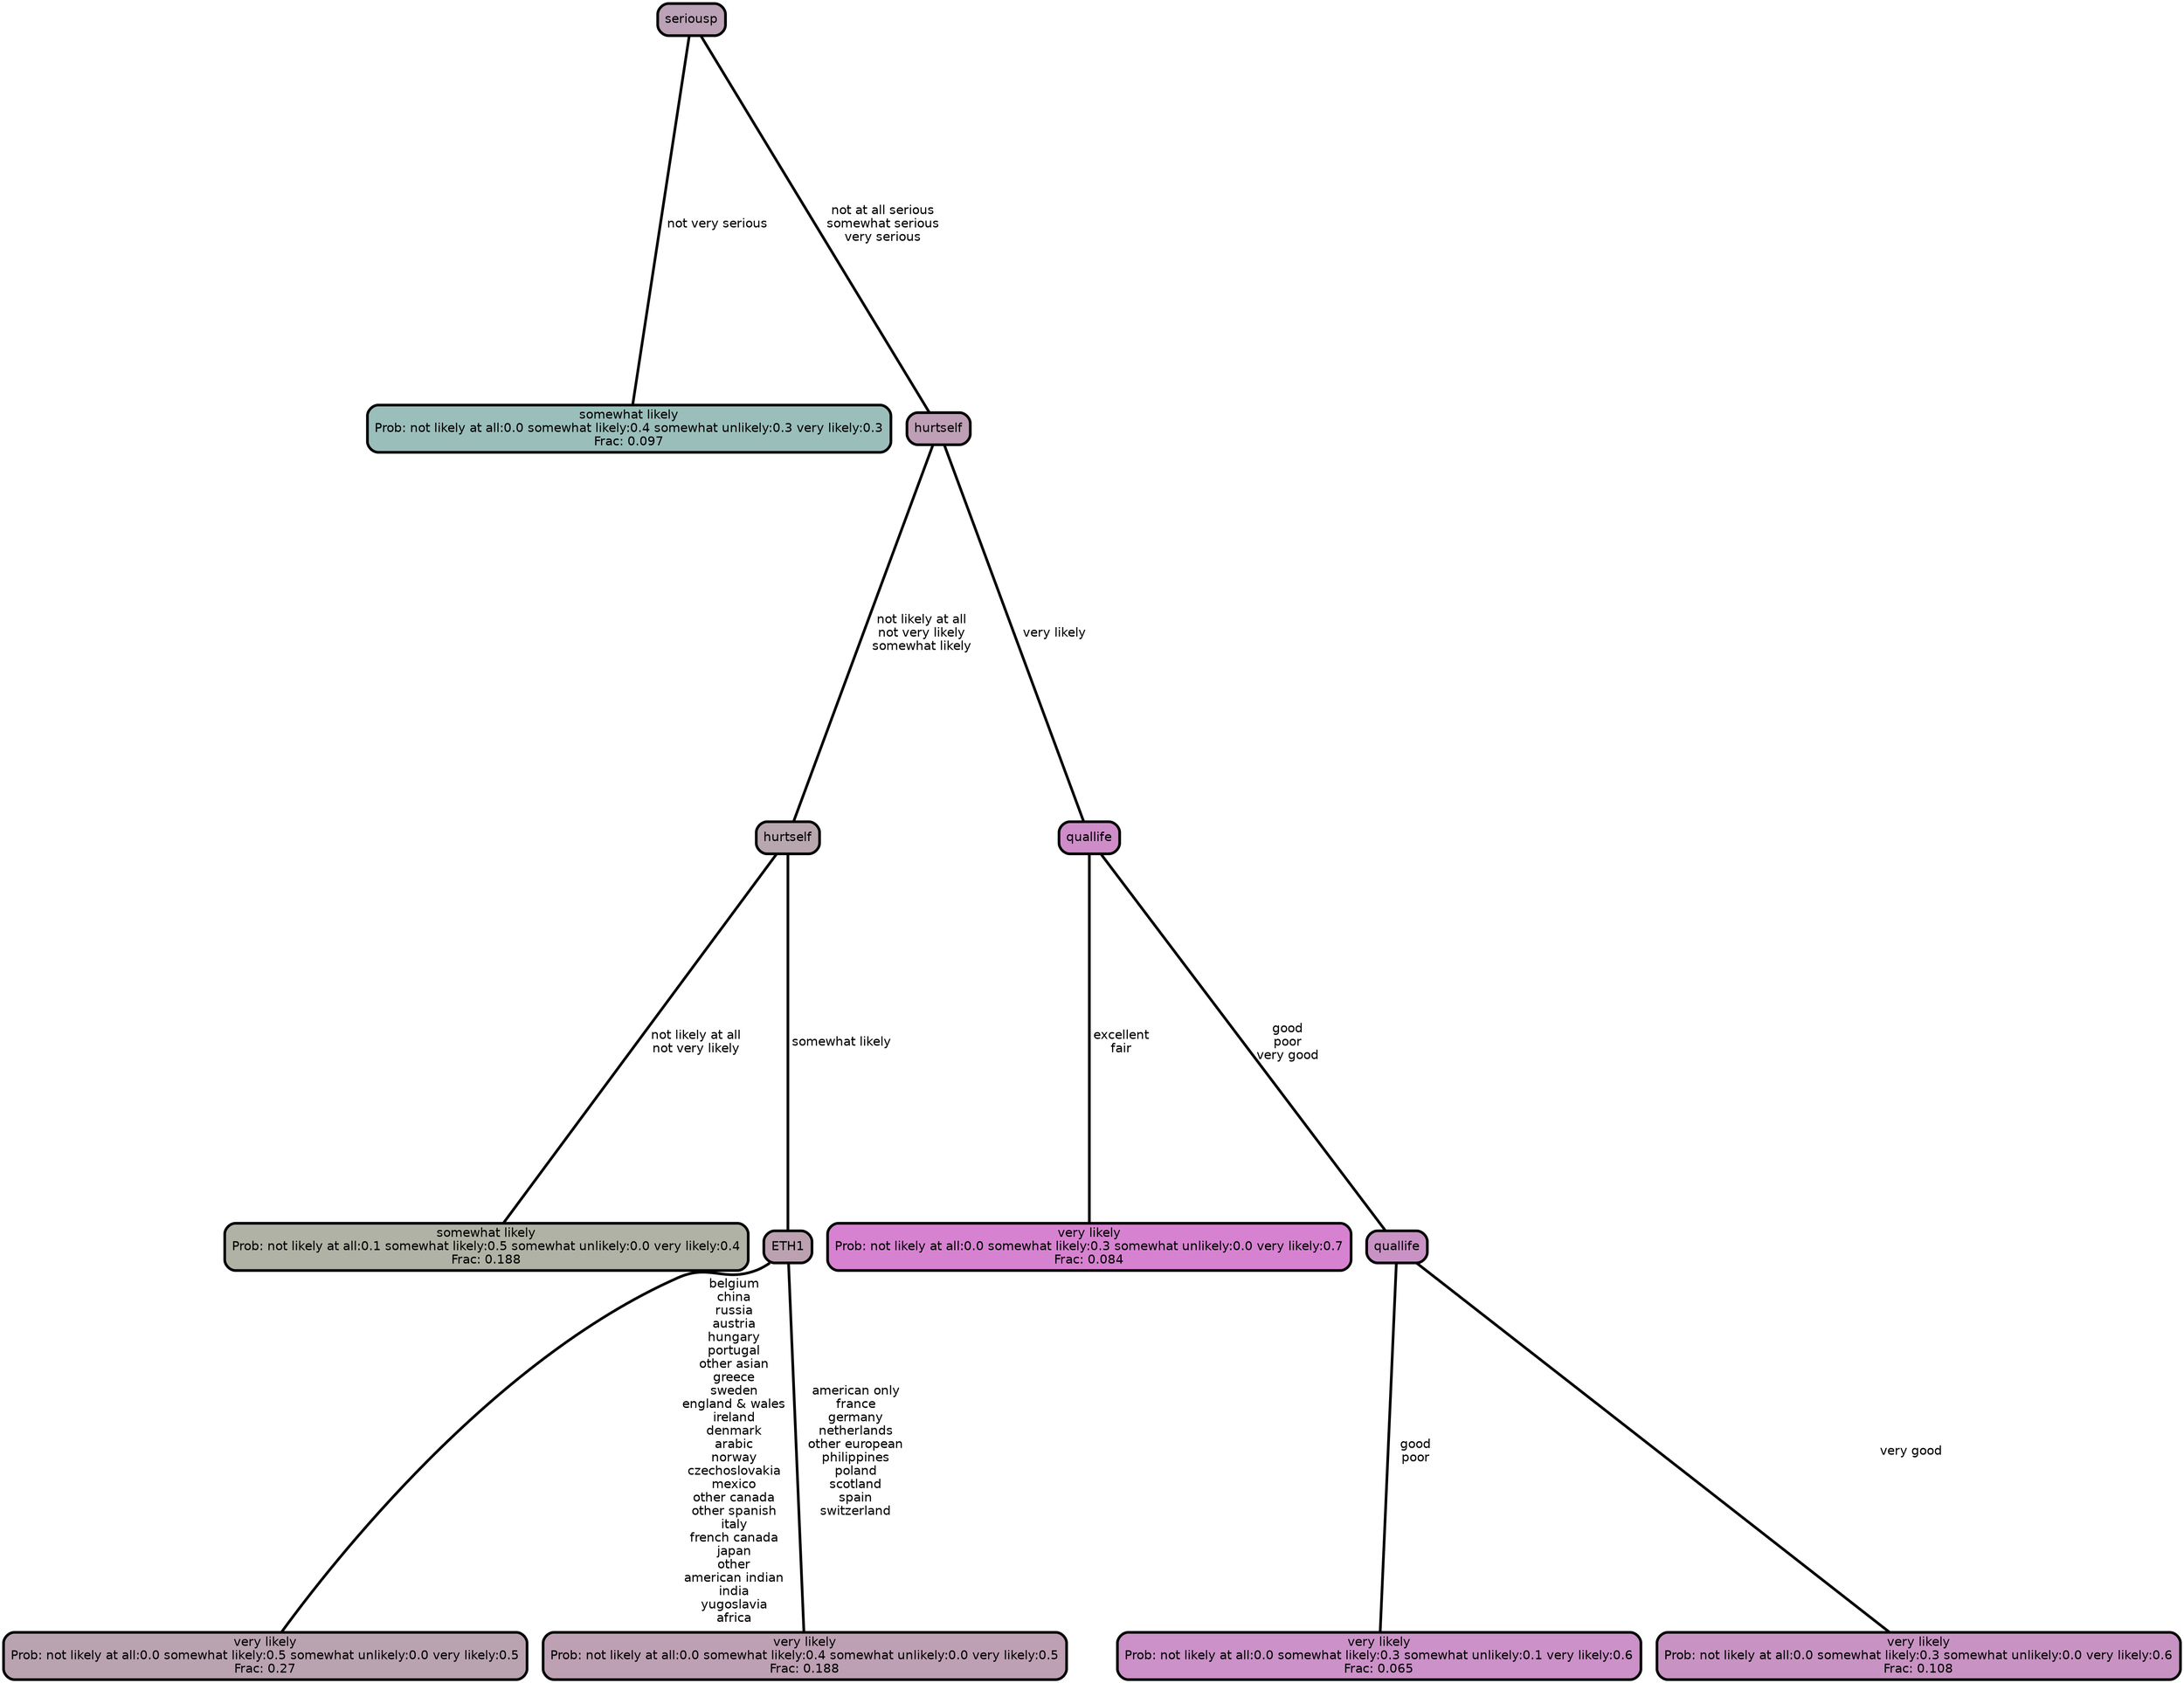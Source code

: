 graph Tree {
node [shape=box, style="filled, rounded",color="black",penwidth="3",fontcolor="black",                 fontname=helvetica] ;
graph [ranksep="0 equally", splines=straight,                 bgcolor=transparent, dpi=200] ;
edge [fontname=helvetica, color=black] ;
0 [label="somewhat likely
Prob: not likely at all:0.0 somewhat likely:0.4 somewhat unlikely:0.3 very likely:0.3
Frac: 0.097", fillcolor="#9abeba"] ;
1 [label="seriousp", fillcolor="#bba2b6"] ;
2 [label="somewhat likely
Prob: not likely at all:0.1 somewhat likely:0.5 somewhat unlikely:0.0 very likely:0.4
Frac: 0.188", fillcolor="#b0b2a5"] ;
3 [label="hurtself", fillcolor="#b8a7ae"] ;
4 [label="very likely
Prob: not likely at all:0.0 somewhat likely:0.5 somewhat unlikely:0.0 very likely:0.5
Frac: 0.27", fillcolor="#baa3b0"] ;
5 [label="ETH1", fillcolor="#bca2b1"] ;
6 [label="very likely
Prob: not likely at all:0.0 somewhat likely:0.4 somewhat unlikely:0.0 very likely:0.5
Frac: 0.188", fillcolor="#bea0b4"] ;
7 [label="hurtself", fillcolor="#be9fb6"] ;
8 [label="very likely
Prob: not likely at all:0.0 somewhat likely:0.3 somewhat unlikely:0.0 very likely:0.7
Frac: 0.084", fillcolor="#d782d1"] ;
9 [label="quallife", fillcolor="#ce8dc9"] ;
10 [label="very likely
Prob: not likely at all:0.0 somewhat likely:0.3 somewhat unlikely:0.1 very likely:0.6
Frac: 0.065", fillcolor="#cb91c8"] ;
11 [label="quallife", fillcolor="#c992c5"] ;
12 [label="very likely
Prob: not likely at all:0.0 somewhat likely:0.3 somewhat unlikely:0.0 very likely:0.6
Frac: 0.108", fillcolor="#c893c3"] ;
1 -- 0 [label=" not very serious",penwidth=3] ;
1 -- 7 [label=" not at all serious\n somewhat serious\n very serious",penwidth=3] ;
3 -- 2 [label=" not likely at all\n not very likely",penwidth=3] ;
3 -- 5 [label=" somewhat likely",penwidth=3] ;
5 -- 4 [label=" belgium\n china\n russia\n austria\n hungary\n portugal\n other asian\n greece\n sweden\n england & wales\n ireland\n denmark\n arabic\n norway\n czechoslovakia\n mexico\n other canada\n other spanish\n italy\n french canada\n japan\n other\n american indian\n india\n yugoslavia\n africa",penwidth=3] ;
5 -- 6 [label=" american only\n france\n germany\n netherlands\n other european\n philippines\n poland\n scotland\n spain\n switzerland",penwidth=3] ;
7 -- 3 [label=" not likely at all\n not very likely\n somewhat likely",penwidth=3] ;
7 -- 9 [label=" very likely",penwidth=3] ;
9 -- 8 [label=" excellent\n fair",penwidth=3] ;
9 -- 11 [label=" good\n poor\n very good",penwidth=3] ;
11 -- 10 [label=" good\n poor",penwidth=3] ;
11 -- 12 [label=" very good",penwidth=3] ;
{rank = same;}}